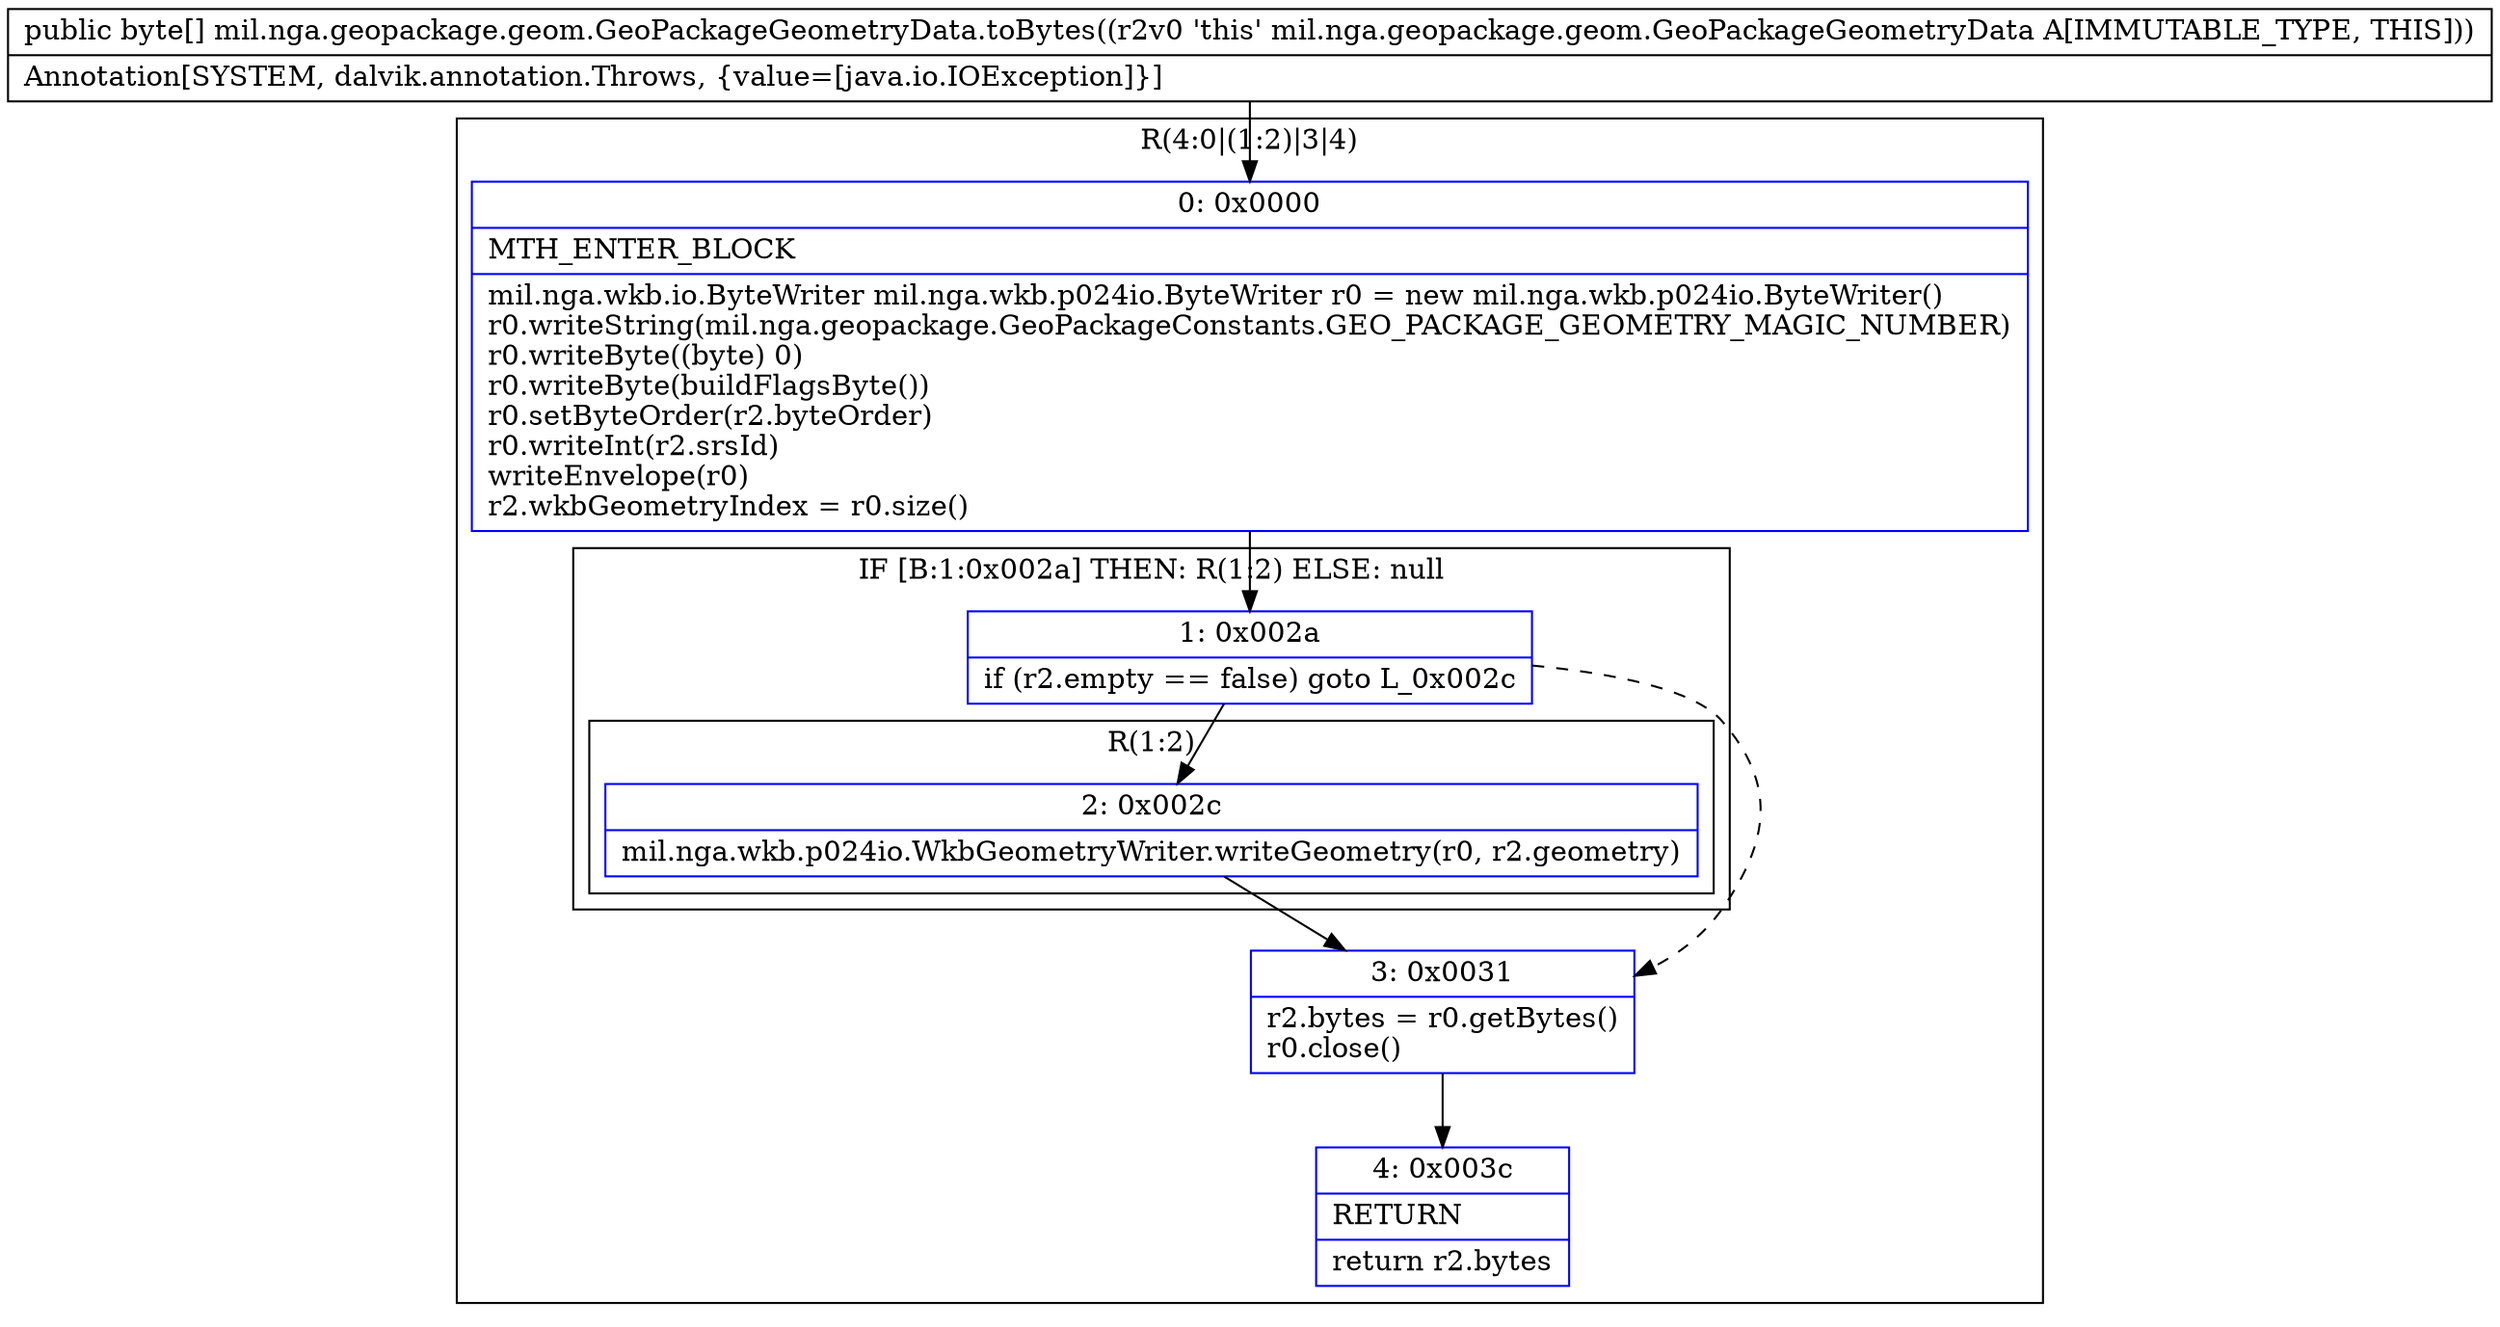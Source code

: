 digraph "CFG formil.nga.geopackage.geom.GeoPackageGeometryData.toBytes()[B" {
subgraph cluster_Region_1470371944 {
label = "R(4:0|(1:2)|3|4)";
node [shape=record,color=blue];
Node_0 [shape=record,label="{0\:\ 0x0000|MTH_ENTER_BLOCK\l|mil.nga.wkb.io.ByteWriter mil.nga.wkb.p024io.ByteWriter r0 = new mil.nga.wkb.p024io.ByteWriter()\lr0.writeString(mil.nga.geopackage.GeoPackageConstants.GEO_PACKAGE_GEOMETRY_MAGIC_NUMBER)\lr0.writeByte((byte) 0)\lr0.writeByte(buildFlagsByte())\lr0.setByteOrder(r2.byteOrder)\lr0.writeInt(r2.srsId)\lwriteEnvelope(r0)\lr2.wkbGeometryIndex = r0.size()\l}"];
subgraph cluster_IfRegion_456272613 {
label = "IF [B:1:0x002a] THEN: R(1:2) ELSE: null";
node [shape=record,color=blue];
Node_1 [shape=record,label="{1\:\ 0x002a|if (r2.empty == false) goto L_0x002c\l}"];
subgraph cluster_Region_1551503701 {
label = "R(1:2)";
node [shape=record,color=blue];
Node_2 [shape=record,label="{2\:\ 0x002c|mil.nga.wkb.p024io.WkbGeometryWriter.writeGeometry(r0, r2.geometry)\l}"];
}
}
Node_3 [shape=record,label="{3\:\ 0x0031|r2.bytes = r0.getBytes()\lr0.close()\l}"];
Node_4 [shape=record,label="{4\:\ 0x003c|RETURN\l|return r2.bytes\l}"];
}
MethodNode[shape=record,label="{public byte[] mil.nga.geopackage.geom.GeoPackageGeometryData.toBytes((r2v0 'this' mil.nga.geopackage.geom.GeoPackageGeometryData A[IMMUTABLE_TYPE, THIS]))  | Annotation[SYSTEM, dalvik.annotation.Throws, \{value=[java.io.IOException]\}]\l}"];
MethodNode -> Node_0;
Node_0 -> Node_1;
Node_1 -> Node_2;
Node_1 -> Node_3[style=dashed];
Node_2 -> Node_3;
Node_3 -> Node_4;
}

